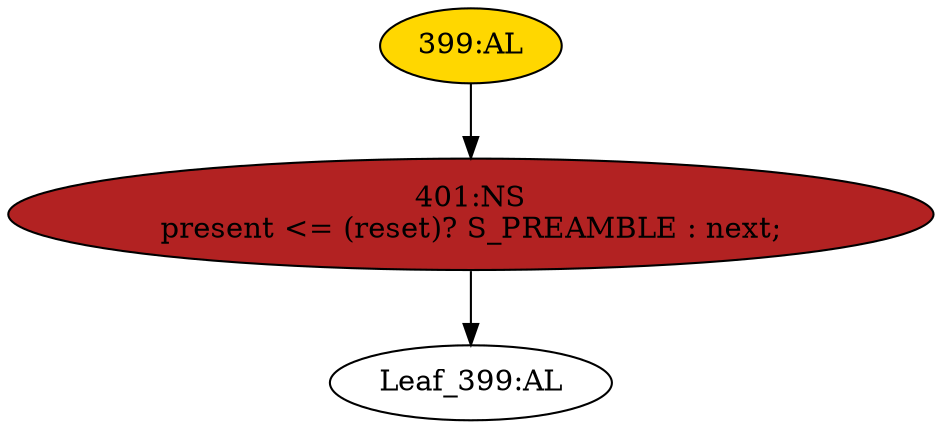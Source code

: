 strict digraph "" {
	node [label="\N"];
	"Leaf_399:AL"	 [def_var="['present']",
		label="Leaf_399:AL"];
	"399:AL"	 [ast="<pyverilog.vparser.ast.Always object at 0x7f2608ceec90>",
		clk_sens=True,
		fillcolor=gold,
		label="399:AL",
		sens="['mdc', 'reset']",
		statements="[]",
		style=filled,
		typ=Always,
		use_var="['reset', 'S_PREAMBLE', 'next']"];
	"401:NS"	 [ast="<pyverilog.vparser.ast.NonblockingSubstitution object at 0x7f2608ceee10>",
		fillcolor=firebrick,
		label="401:NS
present <= (reset)? S_PREAMBLE : next;",
		statements="[<pyverilog.vparser.ast.NonblockingSubstitution object at 0x7f2608ceee10>]",
		style=filled,
		typ=NonblockingSubstitution];
	"399:AL" -> "401:NS"	 [cond="[]",
		lineno=None];
	"401:NS" -> "Leaf_399:AL"	 [cond="[]",
		lineno=None];
}
